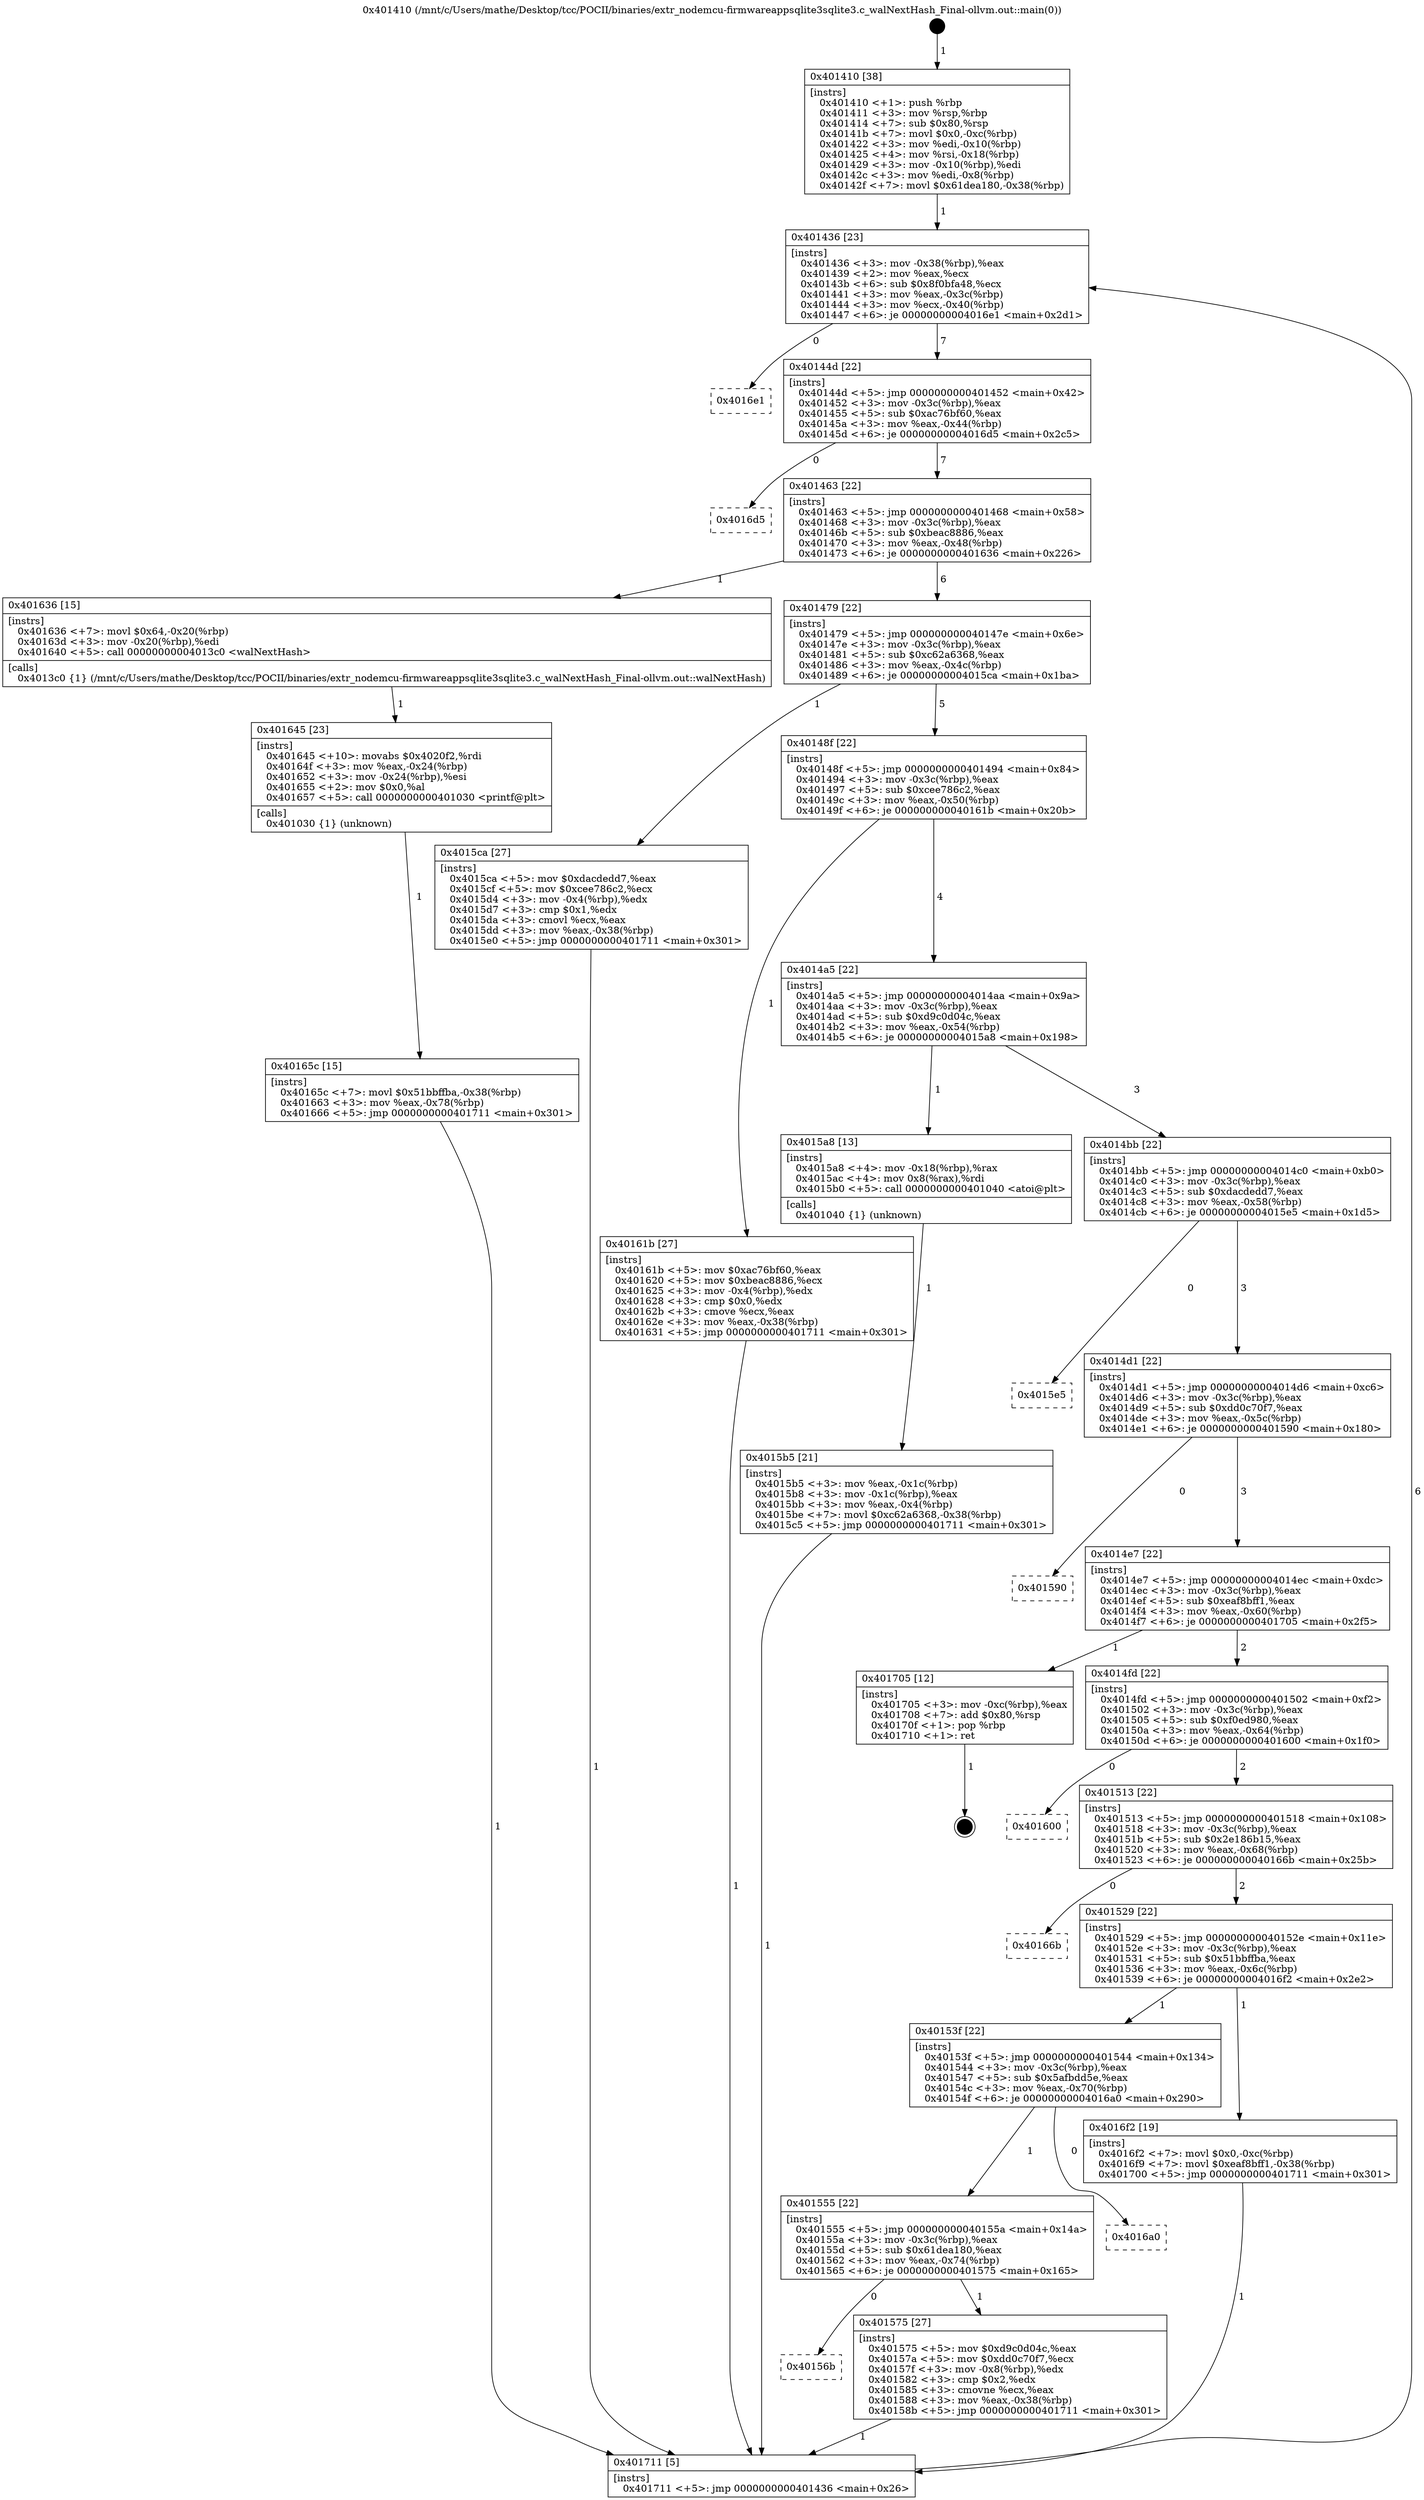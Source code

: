 digraph "0x401410" {
  label = "0x401410 (/mnt/c/Users/mathe/Desktop/tcc/POCII/binaries/extr_nodemcu-firmwareappsqlite3sqlite3.c_walNextHash_Final-ollvm.out::main(0))"
  labelloc = "t"
  node[shape=record]

  Entry [label="",width=0.3,height=0.3,shape=circle,fillcolor=black,style=filled]
  "0x401436" [label="{
     0x401436 [23]\l
     | [instrs]\l
     &nbsp;&nbsp;0x401436 \<+3\>: mov -0x38(%rbp),%eax\l
     &nbsp;&nbsp;0x401439 \<+2\>: mov %eax,%ecx\l
     &nbsp;&nbsp;0x40143b \<+6\>: sub $0x8f0bfa48,%ecx\l
     &nbsp;&nbsp;0x401441 \<+3\>: mov %eax,-0x3c(%rbp)\l
     &nbsp;&nbsp;0x401444 \<+3\>: mov %ecx,-0x40(%rbp)\l
     &nbsp;&nbsp;0x401447 \<+6\>: je 00000000004016e1 \<main+0x2d1\>\l
  }"]
  "0x4016e1" [label="{
     0x4016e1\l
  }", style=dashed]
  "0x40144d" [label="{
     0x40144d [22]\l
     | [instrs]\l
     &nbsp;&nbsp;0x40144d \<+5\>: jmp 0000000000401452 \<main+0x42\>\l
     &nbsp;&nbsp;0x401452 \<+3\>: mov -0x3c(%rbp),%eax\l
     &nbsp;&nbsp;0x401455 \<+5\>: sub $0xac76bf60,%eax\l
     &nbsp;&nbsp;0x40145a \<+3\>: mov %eax,-0x44(%rbp)\l
     &nbsp;&nbsp;0x40145d \<+6\>: je 00000000004016d5 \<main+0x2c5\>\l
  }"]
  Exit [label="",width=0.3,height=0.3,shape=circle,fillcolor=black,style=filled,peripheries=2]
  "0x4016d5" [label="{
     0x4016d5\l
  }", style=dashed]
  "0x401463" [label="{
     0x401463 [22]\l
     | [instrs]\l
     &nbsp;&nbsp;0x401463 \<+5\>: jmp 0000000000401468 \<main+0x58\>\l
     &nbsp;&nbsp;0x401468 \<+3\>: mov -0x3c(%rbp),%eax\l
     &nbsp;&nbsp;0x40146b \<+5\>: sub $0xbeac8886,%eax\l
     &nbsp;&nbsp;0x401470 \<+3\>: mov %eax,-0x48(%rbp)\l
     &nbsp;&nbsp;0x401473 \<+6\>: je 0000000000401636 \<main+0x226\>\l
  }"]
  "0x40165c" [label="{
     0x40165c [15]\l
     | [instrs]\l
     &nbsp;&nbsp;0x40165c \<+7\>: movl $0x51bbffba,-0x38(%rbp)\l
     &nbsp;&nbsp;0x401663 \<+3\>: mov %eax,-0x78(%rbp)\l
     &nbsp;&nbsp;0x401666 \<+5\>: jmp 0000000000401711 \<main+0x301\>\l
  }"]
  "0x401636" [label="{
     0x401636 [15]\l
     | [instrs]\l
     &nbsp;&nbsp;0x401636 \<+7\>: movl $0x64,-0x20(%rbp)\l
     &nbsp;&nbsp;0x40163d \<+3\>: mov -0x20(%rbp),%edi\l
     &nbsp;&nbsp;0x401640 \<+5\>: call 00000000004013c0 \<walNextHash\>\l
     | [calls]\l
     &nbsp;&nbsp;0x4013c0 \{1\} (/mnt/c/Users/mathe/Desktop/tcc/POCII/binaries/extr_nodemcu-firmwareappsqlite3sqlite3.c_walNextHash_Final-ollvm.out::walNextHash)\l
  }"]
  "0x401479" [label="{
     0x401479 [22]\l
     | [instrs]\l
     &nbsp;&nbsp;0x401479 \<+5\>: jmp 000000000040147e \<main+0x6e\>\l
     &nbsp;&nbsp;0x40147e \<+3\>: mov -0x3c(%rbp),%eax\l
     &nbsp;&nbsp;0x401481 \<+5\>: sub $0xc62a6368,%eax\l
     &nbsp;&nbsp;0x401486 \<+3\>: mov %eax,-0x4c(%rbp)\l
     &nbsp;&nbsp;0x401489 \<+6\>: je 00000000004015ca \<main+0x1ba\>\l
  }"]
  "0x401645" [label="{
     0x401645 [23]\l
     | [instrs]\l
     &nbsp;&nbsp;0x401645 \<+10\>: movabs $0x4020f2,%rdi\l
     &nbsp;&nbsp;0x40164f \<+3\>: mov %eax,-0x24(%rbp)\l
     &nbsp;&nbsp;0x401652 \<+3\>: mov -0x24(%rbp),%esi\l
     &nbsp;&nbsp;0x401655 \<+2\>: mov $0x0,%al\l
     &nbsp;&nbsp;0x401657 \<+5\>: call 0000000000401030 \<printf@plt\>\l
     | [calls]\l
     &nbsp;&nbsp;0x401030 \{1\} (unknown)\l
  }"]
  "0x4015ca" [label="{
     0x4015ca [27]\l
     | [instrs]\l
     &nbsp;&nbsp;0x4015ca \<+5\>: mov $0xdacdedd7,%eax\l
     &nbsp;&nbsp;0x4015cf \<+5\>: mov $0xcee786c2,%ecx\l
     &nbsp;&nbsp;0x4015d4 \<+3\>: mov -0x4(%rbp),%edx\l
     &nbsp;&nbsp;0x4015d7 \<+3\>: cmp $0x1,%edx\l
     &nbsp;&nbsp;0x4015da \<+3\>: cmovl %ecx,%eax\l
     &nbsp;&nbsp;0x4015dd \<+3\>: mov %eax,-0x38(%rbp)\l
     &nbsp;&nbsp;0x4015e0 \<+5\>: jmp 0000000000401711 \<main+0x301\>\l
  }"]
  "0x40148f" [label="{
     0x40148f [22]\l
     | [instrs]\l
     &nbsp;&nbsp;0x40148f \<+5\>: jmp 0000000000401494 \<main+0x84\>\l
     &nbsp;&nbsp;0x401494 \<+3\>: mov -0x3c(%rbp),%eax\l
     &nbsp;&nbsp;0x401497 \<+5\>: sub $0xcee786c2,%eax\l
     &nbsp;&nbsp;0x40149c \<+3\>: mov %eax,-0x50(%rbp)\l
     &nbsp;&nbsp;0x40149f \<+6\>: je 000000000040161b \<main+0x20b\>\l
  }"]
  "0x4015b5" [label="{
     0x4015b5 [21]\l
     | [instrs]\l
     &nbsp;&nbsp;0x4015b5 \<+3\>: mov %eax,-0x1c(%rbp)\l
     &nbsp;&nbsp;0x4015b8 \<+3\>: mov -0x1c(%rbp),%eax\l
     &nbsp;&nbsp;0x4015bb \<+3\>: mov %eax,-0x4(%rbp)\l
     &nbsp;&nbsp;0x4015be \<+7\>: movl $0xc62a6368,-0x38(%rbp)\l
     &nbsp;&nbsp;0x4015c5 \<+5\>: jmp 0000000000401711 \<main+0x301\>\l
  }"]
  "0x40161b" [label="{
     0x40161b [27]\l
     | [instrs]\l
     &nbsp;&nbsp;0x40161b \<+5\>: mov $0xac76bf60,%eax\l
     &nbsp;&nbsp;0x401620 \<+5\>: mov $0xbeac8886,%ecx\l
     &nbsp;&nbsp;0x401625 \<+3\>: mov -0x4(%rbp),%edx\l
     &nbsp;&nbsp;0x401628 \<+3\>: cmp $0x0,%edx\l
     &nbsp;&nbsp;0x40162b \<+3\>: cmove %ecx,%eax\l
     &nbsp;&nbsp;0x40162e \<+3\>: mov %eax,-0x38(%rbp)\l
     &nbsp;&nbsp;0x401631 \<+5\>: jmp 0000000000401711 \<main+0x301\>\l
  }"]
  "0x4014a5" [label="{
     0x4014a5 [22]\l
     | [instrs]\l
     &nbsp;&nbsp;0x4014a5 \<+5\>: jmp 00000000004014aa \<main+0x9a\>\l
     &nbsp;&nbsp;0x4014aa \<+3\>: mov -0x3c(%rbp),%eax\l
     &nbsp;&nbsp;0x4014ad \<+5\>: sub $0xd9c0d04c,%eax\l
     &nbsp;&nbsp;0x4014b2 \<+3\>: mov %eax,-0x54(%rbp)\l
     &nbsp;&nbsp;0x4014b5 \<+6\>: je 00000000004015a8 \<main+0x198\>\l
  }"]
  "0x401410" [label="{
     0x401410 [38]\l
     | [instrs]\l
     &nbsp;&nbsp;0x401410 \<+1\>: push %rbp\l
     &nbsp;&nbsp;0x401411 \<+3\>: mov %rsp,%rbp\l
     &nbsp;&nbsp;0x401414 \<+7\>: sub $0x80,%rsp\l
     &nbsp;&nbsp;0x40141b \<+7\>: movl $0x0,-0xc(%rbp)\l
     &nbsp;&nbsp;0x401422 \<+3\>: mov %edi,-0x10(%rbp)\l
     &nbsp;&nbsp;0x401425 \<+4\>: mov %rsi,-0x18(%rbp)\l
     &nbsp;&nbsp;0x401429 \<+3\>: mov -0x10(%rbp),%edi\l
     &nbsp;&nbsp;0x40142c \<+3\>: mov %edi,-0x8(%rbp)\l
     &nbsp;&nbsp;0x40142f \<+7\>: movl $0x61dea180,-0x38(%rbp)\l
  }"]
  "0x4015a8" [label="{
     0x4015a8 [13]\l
     | [instrs]\l
     &nbsp;&nbsp;0x4015a8 \<+4\>: mov -0x18(%rbp),%rax\l
     &nbsp;&nbsp;0x4015ac \<+4\>: mov 0x8(%rax),%rdi\l
     &nbsp;&nbsp;0x4015b0 \<+5\>: call 0000000000401040 \<atoi@plt\>\l
     | [calls]\l
     &nbsp;&nbsp;0x401040 \{1\} (unknown)\l
  }"]
  "0x4014bb" [label="{
     0x4014bb [22]\l
     | [instrs]\l
     &nbsp;&nbsp;0x4014bb \<+5\>: jmp 00000000004014c0 \<main+0xb0\>\l
     &nbsp;&nbsp;0x4014c0 \<+3\>: mov -0x3c(%rbp),%eax\l
     &nbsp;&nbsp;0x4014c3 \<+5\>: sub $0xdacdedd7,%eax\l
     &nbsp;&nbsp;0x4014c8 \<+3\>: mov %eax,-0x58(%rbp)\l
     &nbsp;&nbsp;0x4014cb \<+6\>: je 00000000004015e5 \<main+0x1d5\>\l
  }"]
  "0x401711" [label="{
     0x401711 [5]\l
     | [instrs]\l
     &nbsp;&nbsp;0x401711 \<+5\>: jmp 0000000000401436 \<main+0x26\>\l
  }"]
  "0x4015e5" [label="{
     0x4015e5\l
  }", style=dashed]
  "0x4014d1" [label="{
     0x4014d1 [22]\l
     | [instrs]\l
     &nbsp;&nbsp;0x4014d1 \<+5\>: jmp 00000000004014d6 \<main+0xc6\>\l
     &nbsp;&nbsp;0x4014d6 \<+3\>: mov -0x3c(%rbp),%eax\l
     &nbsp;&nbsp;0x4014d9 \<+5\>: sub $0xdd0c70f7,%eax\l
     &nbsp;&nbsp;0x4014de \<+3\>: mov %eax,-0x5c(%rbp)\l
     &nbsp;&nbsp;0x4014e1 \<+6\>: je 0000000000401590 \<main+0x180\>\l
  }"]
  "0x40156b" [label="{
     0x40156b\l
  }", style=dashed]
  "0x401590" [label="{
     0x401590\l
  }", style=dashed]
  "0x4014e7" [label="{
     0x4014e7 [22]\l
     | [instrs]\l
     &nbsp;&nbsp;0x4014e7 \<+5\>: jmp 00000000004014ec \<main+0xdc\>\l
     &nbsp;&nbsp;0x4014ec \<+3\>: mov -0x3c(%rbp),%eax\l
     &nbsp;&nbsp;0x4014ef \<+5\>: sub $0xeaf8bff1,%eax\l
     &nbsp;&nbsp;0x4014f4 \<+3\>: mov %eax,-0x60(%rbp)\l
     &nbsp;&nbsp;0x4014f7 \<+6\>: je 0000000000401705 \<main+0x2f5\>\l
  }"]
  "0x401575" [label="{
     0x401575 [27]\l
     | [instrs]\l
     &nbsp;&nbsp;0x401575 \<+5\>: mov $0xd9c0d04c,%eax\l
     &nbsp;&nbsp;0x40157a \<+5\>: mov $0xdd0c70f7,%ecx\l
     &nbsp;&nbsp;0x40157f \<+3\>: mov -0x8(%rbp),%edx\l
     &nbsp;&nbsp;0x401582 \<+3\>: cmp $0x2,%edx\l
     &nbsp;&nbsp;0x401585 \<+3\>: cmovne %ecx,%eax\l
     &nbsp;&nbsp;0x401588 \<+3\>: mov %eax,-0x38(%rbp)\l
     &nbsp;&nbsp;0x40158b \<+5\>: jmp 0000000000401711 \<main+0x301\>\l
  }"]
  "0x401705" [label="{
     0x401705 [12]\l
     | [instrs]\l
     &nbsp;&nbsp;0x401705 \<+3\>: mov -0xc(%rbp),%eax\l
     &nbsp;&nbsp;0x401708 \<+7\>: add $0x80,%rsp\l
     &nbsp;&nbsp;0x40170f \<+1\>: pop %rbp\l
     &nbsp;&nbsp;0x401710 \<+1\>: ret\l
  }"]
  "0x4014fd" [label="{
     0x4014fd [22]\l
     | [instrs]\l
     &nbsp;&nbsp;0x4014fd \<+5\>: jmp 0000000000401502 \<main+0xf2\>\l
     &nbsp;&nbsp;0x401502 \<+3\>: mov -0x3c(%rbp),%eax\l
     &nbsp;&nbsp;0x401505 \<+5\>: sub $0xf0ed980,%eax\l
     &nbsp;&nbsp;0x40150a \<+3\>: mov %eax,-0x64(%rbp)\l
     &nbsp;&nbsp;0x40150d \<+6\>: je 0000000000401600 \<main+0x1f0\>\l
  }"]
  "0x401555" [label="{
     0x401555 [22]\l
     | [instrs]\l
     &nbsp;&nbsp;0x401555 \<+5\>: jmp 000000000040155a \<main+0x14a\>\l
     &nbsp;&nbsp;0x40155a \<+3\>: mov -0x3c(%rbp),%eax\l
     &nbsp;&nbsp;0x40155d \<+5\>: sub $0x61dea180,%eax\l
     &nbsp;&nbsp;0x401562 \<+3\>: mov %eax,-0x74(%rbp)\l
     &nbsp;&nbsp;0x401565 \<+6\>: je 0000000000401575 \<main+0x165\>\l
  }"]
  "0x401600" [label="{
     0x401600\l
  }", style=dashed]
  "0x401513" [label="{
     0x401513 [22]\l
     | [instrs]\l
     &nbsp;&nbsp;0x401513 \<+5\>: jmp 0000000000401518 \<main+0x108\>\l
     &nbsp;&nbsp;0x401518 \<+3\>: mov -0x3c(%rbp),%eax\l
     &nbsp;&nbsp;0x40151b \<+5\>: sub $0x2e186b15,%eax\l
     &nbsp;&nbsp;0x401520 \<+3\>: mov %eax,-0x68(%rbp)\l
     &nbsp;&nbsp;0x401523 \<+6\>: je 000000000040166b \<main+0x25b\>\l
  }"]
  "0x4016a0" [label="{
     0x4016a0\l
  }", style=dashed]
  "0x40166b" [label="{
     0x40166b\l
  }", style=dashed]
  "0x401529" [label="{
     0x401529 [22]\l
     | [instrs]\l
     &nbsp;&nbsp;0x401529 \<+5\>: jmp 000000000040152e \<main+0x11e\>\l
     &nbsp;&nbsp;0x40152e \<+3\>: mov -0x3c(%rbp),%eax\l
     &nbsp;&nbsp;0x401531 \<+5\>: sub $0x51bbffba,%eax\l
     &nbsp;&nbsp;0x401536 \<+3\>: mov %eax,-0x6c(%rbp)\l
     &nbsp;&nbsp;0x401539 \<+6\>: je 00000000004016f2 \<main+0x2e2\>\l
  }"]
  "0x40153f" [label="{
     0x40153f [22]\l
     | [instrs]\l
     &nbsp;&nbsp;0x40153f \<+5\>: jmp 0000000000401544 \<main+0x134\>\l
     &nbsp;&nbsp;0x401544 \<+3\>: mov -0x3c(%rbp),%eax\l
     &nbsp;&nbsp;0x401547 \<+5\>: sub $0x5afbdd5e,%eax\l
     &nbsp;&nbsp;0x40154c \<+3\>: mov %eax,-0x70(%rbp)\l
     &nbsp;&nbsp;0x40154f \<+6\>: je 00000000004016a0 \<main+0x290\>\l
  }"]
  "0x4016f2" [label="{
     0x4016f2 [19]\l
     | [instrs]\l
     &nbsp;&nbsp;0x4016f2 \<+7\>: movl $0x0,-0xc(%rbp)\l
     &nbsp;&nbsp;0x4016f9 \<+7\>: movl $0xeaf8bff1,-0x38(%rbp)\l
     &nbsp;&nbsp;0x401700 \<+5\>: jmp 0000000000401711 \<main+0x301\>\l
  }"]
  Entry -> "0x401410" [label=" 1"]
  "0x401436" -> "0x4016e1" [label=" 0"]
  "0x401436" -> "0x40144d" [label=" 7"]
  "0x401705" -> Exit [label=" 1"]
  "0x40144d" -> "0x4016d5" [label=" 0"]
  "0x40144d" -> "0x401463" [label=" 7"]
  "0x4016f2" -> "0x401711" [label=" 1"]
  "0x401463" -> "0x401636" [label=" 1"]
  "0x401463" -> "0x401479" [label=" 6"]
  "0x40165c" -> "0x401711" [label=" 1"]
  "0x401479" -> "0x4015ca" [label=" 1"]
  "0x401479" -> "0x40148f" [label=" 5"]
  "0x401645" -> "0x40165c" [label=" 1"]
  "0x40148f" -> "0x40161b" [label=" 1"]
  "0x40148f" -> "0x4014a5" [label=" 4"]
  "0x401636" -> "0x401645" [label=" 1"]
  "0x4014a5" -> "0x4015a8" [label=" 1"]
  "0x4014a5" -> "0x4014bb" [label=" 3"]
  "0x40161b" -> "0x401711" [label=" 1"]
  "0x4014bb" -> "0x4015e5" [label=" 0"]
  "0x4014bb" -> "0x4014d1" [label=" 3"]
  "0x4015ca" -> "0x401711" [label=" 1"]
  "0x4014d1" -> "0x401590" [label=" 0"]
  "0x4014d1" -> "0x4014e7" [label=" 3"]
  "0x4015b5" -> "0x401711" [label=" 1"]
  "0x4014e7" -> "0x401705" [label=" 1"]
  "0x4014e7" -> "0x4014fd" [label=" 2"]
  "0x4015a8" -> "0x4015b5" [label=" 1"]
  "0x4014fd" -> "0x401600" [label=" 0"]
  "0x4014fd" -> "0x401513" [label=" 2"]
  "0x401410" -> "0x401436" [label=" 1"]
  "0x401513" -> "0x40166b" [label=" 0"]
  "0x401513" -> "0x401529" [label=" 2"]
  "0x401575" -> "0x401711" [label=" 1"]
  "0x401529" -> "0x4016f2" [label=" 1"]
  "0x401529" -> "0x40153f" [label=" 1"]
  "0x401555" -> "0x40156b" [label=" 0"]
  "0x40153f" -> "0x4016a0" [label=" 0"]
  "0x40153f" -> "0x401555" [label=" 1"]
  "0x401711" -> "0x401436" [label=" 6"]
  "0x401555" -> "0x401575" [label=" 1"]
}
